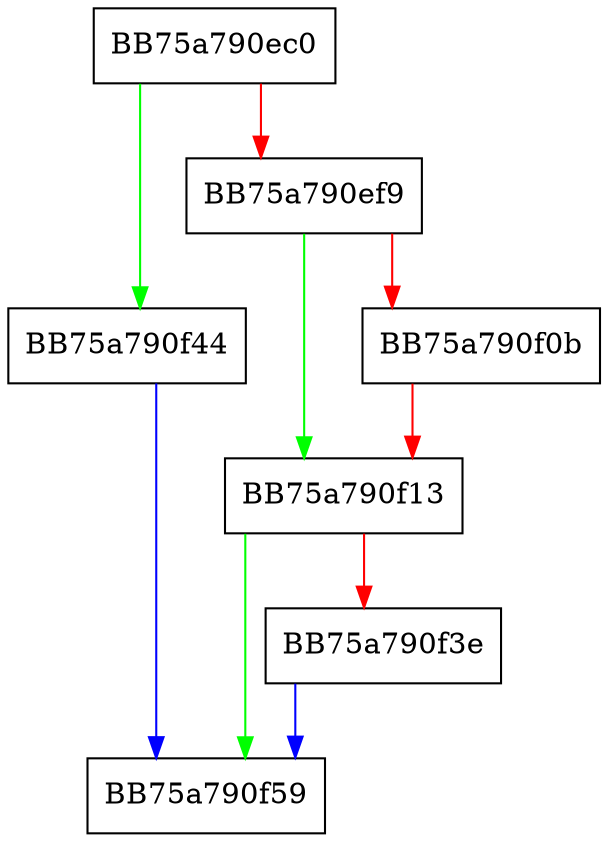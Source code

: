digraph type_case_c_tchar {
  node [shape="box"];
  graph [splines=ortho];
  BB75a790ec0 -> BB75a790f44 [color="green"];
  BB75a790ec0 -> BB75a790ef9 [color="red"];
  BB75a790ef9 -> BB75a790f13 [color="green"];
  BB75a790ef9 -> BB75a790f0b [color="red"];
  BB75a790f0b -> BB75a790f13 [color="red"];
  BB75a790f13 -> BB75a790f59 [color="green"];
  BB75a790f13 -> BB75a790f3e [color="red"];
  BB75a790f3e -> BB75a790f59 [color="blue"];
  BB75a790f44 -> BB75a790f59 [color="blue"];
}